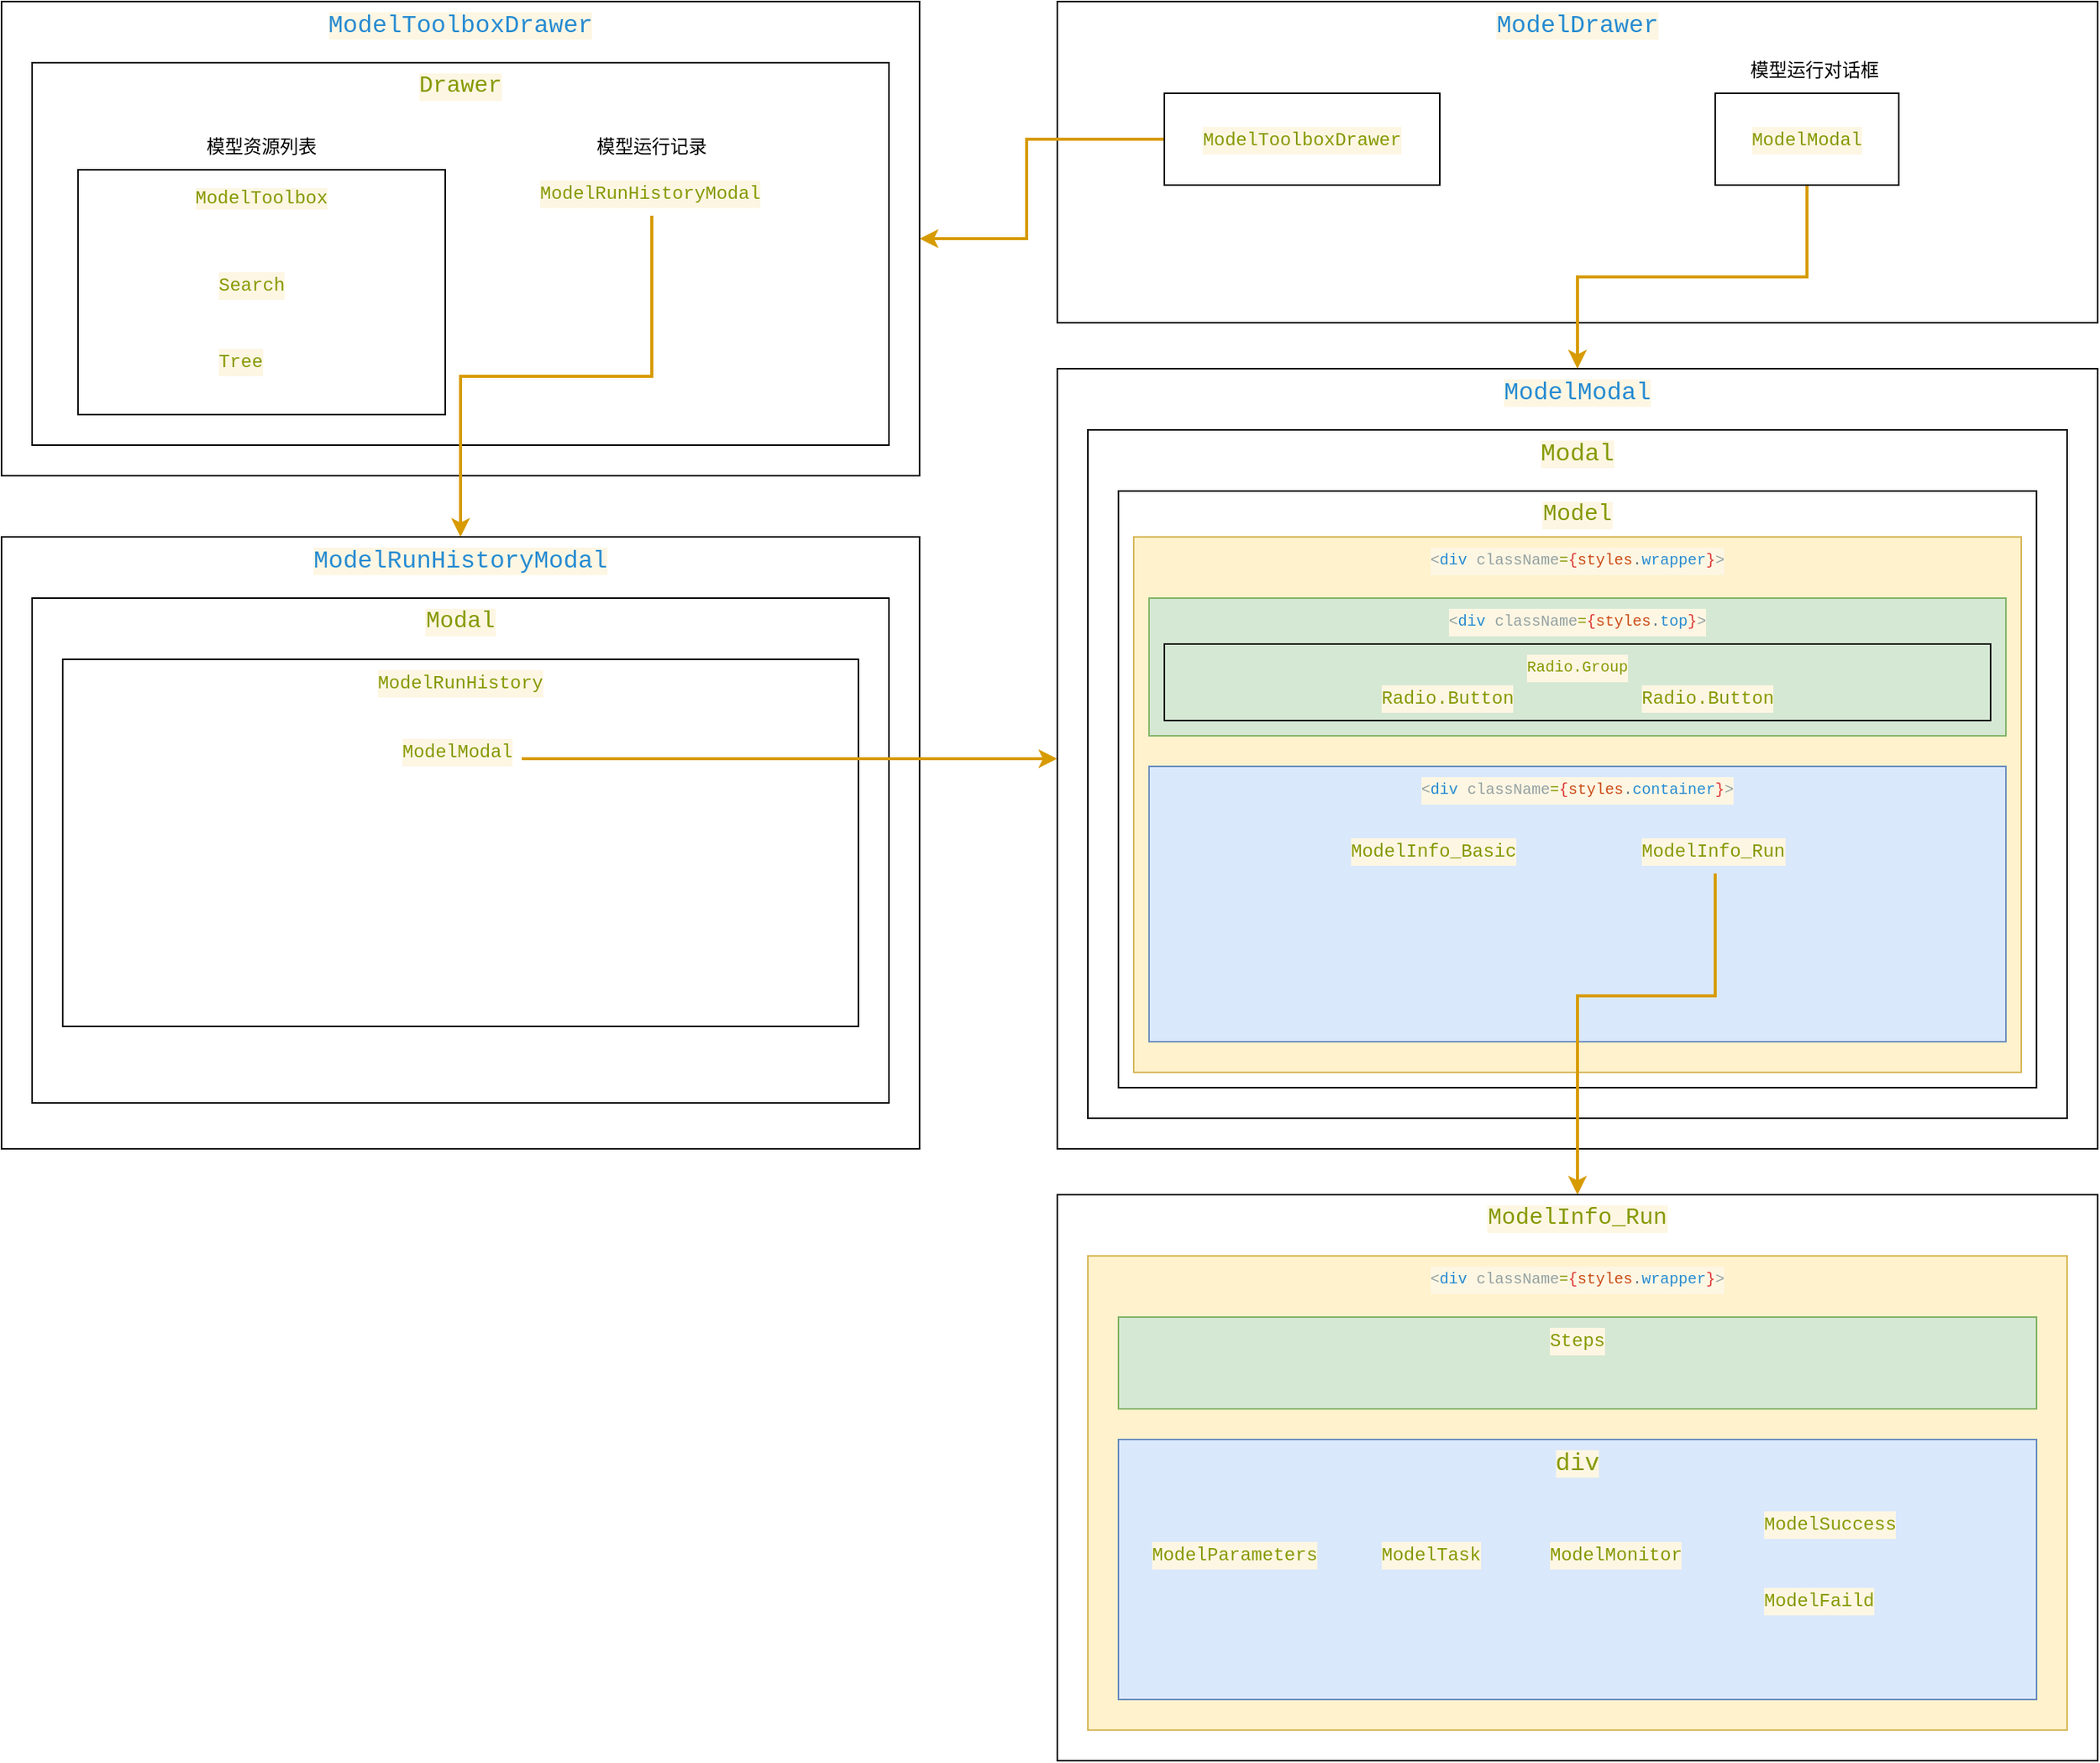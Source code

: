 <mxfile version="20.8.20" type="github">
  <diagram id="T4FZp3LpQJDMUk-Gc5tJ" name="第 1 页">
    <mxGraphModel dx="2295" dy="909" grid="1" gridSize="10" guides="1" tooltips="1" connect="1" arrows="1" fold="1" page="1" pageScale="1" pageWidth="827" pageHeight="1169" math="0" shadow="0">
      <root>
        <mxCell id="0" />
        <mxCell id="1" parent="0" />
        <mxCell id="LZYaPzqgYT7a62YiZSau-1" value="&lt;div style=&quot;color: rgb(101, 123, 131); background-color: rgb(253, 246, 227); font-family: Menlo, Monaco, &amp;quot;Courier New&amp;quot;, monospace; line-height: 18px; font-size: 16px;&quot;&gt;&lt;span style=&quot;color: rgb(38, 139, 210); font-size: 16px;&quot;&gt;ModelModal&lt;/span&gt;&lt;/div&gt;" style="rounded=0;whiteSpace=wrap;html=1;verticalAlign=top;fontSize=16;fillColor=none;" parent="1" vertex="1">
          <mxGeometry x="80" y="250" width="680" height="510" as="geometry" />
        </mxCell>
        <mxCell id="LZYaPzqgYT7a62YiZSau-3" value="&lt;meta charset=&quot;utf-8&quot; style=&quot;font-size: 16px;&quot;&gt;&lt;div style=&quot;color: rgb(101, 123, 131); background-color: rgb(253, 246, 227); font-family: Menlo, Monaco, &amp;quot;Courier New&amp;quot;, monospace; font-weight: normal; font-size: 16px; line-height: 18px;&quot;&gt;&lt;div style=&quot;font-size: 16px;&quot;&gt;&lt;span style=&quot;color: rgb(133, 153, 0); font-size: 16px;&quot;&gt;Modal&lt;/span&gt;&lt;/div&gt;&lt;/div&gt;" style="rounded=0;whiteSpace=wrap;html=1;fontSize=16;fillColor=none;verticalAlign=top;" parent="1" vertex="1">
          <mxGeometry x="100" y="290" width="640" height="450" as="geometry" />
        </mxCell>
        <mxCell id="LZYaPzqgYT7a62YiZSau-4" value="&lt;meta charset=&quot;utf-8&quot; style=&quot;font-size: 15px;&quot;&gt;&lt;div style=&quot;color: rgb(101, 123, 131); background-color: rgb(253, 246, 227); font-family: Menlo, Monaco, &amp;quot;Courier New&amp;quot;, monospace; font-weight: normal; font-size: 15px; line-height: 18px;&quot;&gt;&lt;div style=&quot;font-size: 15px;&quot;&gt;&lt;span style=&quot;color: rgb(133, 153, 0); font-size: 15px;&quot;&gt;Model&lt;/span&gt;&lt;/div&gt;&lt;/div&gt;" style="rounded=0;whiteSpace=wrap;html=1;fontSize=15;verticalAlign=top;" parent="1" vertex="1">
          <mxGeometry x="120" y="330" width="600" height="390" as="geometry" />
        </mxCell>
        <mxCell id="LZYaPzqgYT7a62YiZSau-5" value="&lt;meta charset=&quot;utf-8&quot; style=&quot;font-size: 10px;&quot;&gt;&lt;div style=&quot;color: rgb(101, 123, 131); background-color: rgb(253, 246, 227); font-family: Menlo, Monaco, &amp;quot;Courier New&amp;quot;, monospace; font-weight: normal; font-size: 10px; line-height: 18px;&quot;&gt;&lt;div style=&quot;font-size: 10px;&quot;&gt;&lt;span style=&quot;color: rgb(147, 161, 161); font-size: 10px;&quot;&gt;&amp;lt;&lt;/span&gt;&lt;span style=&quot;color: rgb(38, 139, 210); font-size: 10px;&quot;&gt;div&lt;/span&gt;&lt;span style=&quot;color: rgb(101, 123, 131); font-size: 10px;&quot;&gt; &lt;/span&gt;&lt;span style=&quot;color: rgb(147, 161, 161); font-size: 10px;&quot;&gt;className&lt;/span&gt;&lt;span style=&quot;color: rgb(133, 153, 0); font-size: 10px;&quot;&gt;=&lt;/span&gt;&lt;span style=&quot;color: rgb(220, 50, 47); font-size: 10px;&quot;&gt;{&lt;/span&gt;&lt;span style=&quot;color: rgb(203, 75, 22); font-size: 10px;&quot;&gt;styles&lt;/span&gt;&lt;span style=&quot;color: rgb(101, 123, 131); font-size: 10px;&quot;&gt;.&lt;/span&gt;&lt;span style=&quot;color: rgb(38, 139, 210); font-size: 10px;&quot;&gt;wrapper&lt;/span&gt;&lt;span style=&quot;color: rgb(220, 50, 47); font-size: 10px;&quot;&gt;}&lt;/span&gt;&lt;span style=&quot;color: rgb(147, 161, 161); font-size: 10px;&quot;&gt;&amp;gt;&lt;/span&gt;&lt;/div&gt;&lt;/div&gt;" style="rounded=0;whiteSpace=wrap;html=1;fontSize=10;fillColor=#fff2cc;verticalAlign=top;strokeColor=#d6b656;" parent="1" vertex="1">
          <mxGeometry x="130" y="360" width="580" height="350" as="geometry" />
        </mxCell>
        <mxCell id="LZYaPzqgYT7a62YiZSau-6" value="&lt;meta charset=&quot;utf-8&quot; style=&quot;font-size: 10px;&quot;&gt;&lt;div style=&quot;color: rgb(101, 123, 131); background-color: rgb(253, 246, 227); font-family: Menlo, Monaco, &amp;quot;Courier New&amp;quot;, monospace; font-weight: normal; font-size: 10px; line-height: 18px;&quot;&gt;&lt;div style=&quot;font-size: 10px;&quot;&gt;&lt;span style=&quot;color: rgb(147, 161, 161); font-size: 10px;&quot;&gt;&amp;lt;&lt;/span&gt;&lt;span style=&quot;color: rgb(38, 139, 210); font-size: 10px;&quot;&gt;div&lt;/span&gt;&lt;span style=&quot;color: rgb(101, 123, 131); font-size: 10px;&quot;&gt; &lt;/span&gt;&lt;span style=&quot;color: rgb(147, 161, 161); font-size: 10px;&quot;&gt;className&lt;/span&gt;&lt;span style=&quot;color: rgb(133, 153, 0); font-size: 10px;&quot;&gt;=&lt;/span&gt;&lt;span style=&quot;color: rgb(220, 50, 47); font-size: 10px;&quot;&gt;{&lt;/span&gt;&lt;span style=&quot;color: rgb(203, 75, 22); font-size: 10px;&quot;&gt;styles&lt;/span&gt;&lt;span style=&quot;color: rgb(101, 123, 131); font-size: 10px;&quot;&gt;.&lt;/span&gt;&lt;span style=&quot;color: rgb(38, 139, 210); font-size: 10px;&quot;&gt;top&lt;/span&gt;&lt;span style=&quot;color: rgb(220, 50, 47); font-size: 10px;&quot;&gt;}&lt;/span&gt;&lt;span style=&quot;color: rgb(147, 161, 161); font-size: 10px;&quot;&gt;&amp;gt;&lt;/span&gt;&lt;/div&gt;&lt;/div&gt;" style="rounded=0;whiteSpace=wrap;html=1;fontSize=10;fillColor=#d5e8d4;verticalAlign=top;strokeColor=#82b366;" parent="1" vertex="1">
          <mxGeometry x="140" y="400" width="560" height="90" as="geometry" />
        </mxCell>
        <mxCell id="LZYaPzqgYT7a62YiZSau-7" value="&lt;meta charset=&quot;utf-8&quot; style=&quot;font-size: 10px;&quot;&gt;&lt;div style=&quot;color: rgb(101, 123, 131); background-color: rgb(253, 246, 227); font-family: Menlo, Monaco, &amp;quot;Courier New&amp;quot;, monospace; font-weight: normal; font-size: 10px; line-height: 18px;&quot;&gt;&lt;div style=&quot;font-size: 10px;&quot;&gt;&lt;span style=&quot;color: rgb(133, 153, 0); font-size: 10px;&quot;&gt;Radio.Group&lt;/span&gt;&lt;/div&gt;&lt;/div&gt;" style="rounded=0;whiteSpace=wrap;html=1;fontSize=10;fillColor=none;verticalAlign=top;" parent="1" vertex="1">
          <mxGeometry x="150" y="430" width="540" height="50" as="geometry" />
        </mxCell>
        <mxCell id="LZYaPzqgYT7a62YiZSau-8" value="&lt;div style=&quot;color: rgb(101, 123, 131); background-color: rgb(253, 246, 227); font-family: Menlo, Monaco, &amp;quot;Courier New&amp;quot;, monospace; font-weight: normal; font-size: 12px; line-height: 18px;&quot;&gt;&lt;div&gt;&lt;span style=&quot;color: #859900;&quot;&gt;Radio.Button&lt;/span&gt;&lt;/div&gt;&lt;/div&gt;" style="text;whiteSpace=wrap;html=1;fontSize=10;" parent="1" vertex="1">
          <mxGeometry x="290" y="450" width="130" height="40" as="geometry" />
        </mxCell>
        <mxCell id="LZYaPzqgYT7a62YiZSau-9" value="&lt;div style=&quot;color: rgb(101, 123, 131); background-color: rgb(253, 246, 227); font-family: Menlo, Monaco, &amp;quot;Courier New&amp;quot;, monospace; font-weight: normal; font-size: 12px; line-height: 18px;&quot;&gt;&lt;div&gt;&lt;span style=&quot;color: #859900;&quot;&gt;Radio.Button&lt;/span&gt;&lt;/div&gt;&lt;/div&gt;" style="text;whiteSpace=wrap;html=1;fontSize=10;" parent="1" vertex="1">
          <mxGeometry x="460" y="450" width="130" height="40" as="geometry" />
        </mxCell>
        <mxCell id="LZYaPzqgYT7a62YiZSau-10" value="&lt;div style=&quot;background-color: rgb(253, 246, 227); font-family: Menlo, Monaco, &amp;quot;Courier New&amp;quot;, monospace; font-weight: normal; font-size: 10px; line-height: 18px;&quot;&gt;&lt;div style=&quot;font-size: 10px;&quot;&gt;&lt;span style=&quot;color: rgb(147, 161, 161); font-size: 10px;&quot;&gt;&amp;lt;&lt;/span&gt;&lt;span style=&quot;color: rgb(38, 139, 210); font-size: 10px;&quot;&gt;div&lt;/span&gt;&lt;span style=&quot;color: rgb(101, 123, 131); font-size: 10px;&quot;&gt; &lt;/span&gt;&lt;span style=&quot;color: rgb(147, 161, 161); font-size: 10px;&quot;&gt;className&lt;/span&gt;&lt;span style=&quot;color: rgb(133, 153, 0); font-size: 10px;&quot;&gt;=&lt;/span&gt;&lt;span style=&quot;color: rgb(220, 50, 47); font-size: 10px;&quot;&gt;{&lt;/span&gt;&lt;span style=&quot;color: rgb(203, 75, 22); font-size: 10px;&quot;&gt;styles&lt;/span&gt;&lt;span style=&quot;color: rgb(101, 123, 131); font-size: 10px;&quot;&gt;.&lt;/span&gt;&lt;span style=&quot;font-size: 10px;&quot;&gt;&lt;font color=&quot;#268bd2&quot;&gt;container&lt;/font&gt;&lt;/span&gt;&lt;span style=&quot;color: rgb(220, 50, 47); font-size: 10px;&quot;&gt;}&lt;/span&gt;&lt;span style=&quot;color: rgb(147, 161, 161); font-size: 10px;&quot;&gt;&amp;gt;&lt;/span&gt;&lt;/div&gt;&lt;/div&gt;" style="rounded=0;whiteSpace=wrap;html=1;fontSize=10;fillColor=#dae8fc;verticalAlign=top;strokeColor=#6c8ebf;" parent="1" vertex="1">
          <mxGeometry x="140" y="510" width="560" height="180" as="geometry" />
        </mxCell>
        <mxCell id="LZYaPzqgYT7a62YiZSau-11" value="&lt;meta charset=&quot;utf-8&quot;&gt;&lt;div style=&quot;color: rgb(101, 123, 131); background-color: rgb(253, 246, 227); font-family: Menlo, Monaco, &amp;quot;Courier New&amp;quot;, monospace; font-weight: normal; font-size: 12px; line-height: 18px;&quot;&gt;&lt;div&gt;&lt;span style=&quot;color: #859900;&quot;&gt;ModelInfo_Basic&lt;/span&gt;&lt;/div&gt;&lt;/div&gt;" style="text;whiteSpace=wrap;html=1;fontSize=10;" parent="1" vertex="1">
          <mxGeometry x="270" y="550" width="140" height="40" as="geometry" />
        </mxCell>
        <mxCell id="LZYaPzqgYT7a62YiZSau-22" style="edgeStyle=orthogonalEdgeStyle;rounded=0;orthogonalLoop=1;jettySize=auto;html=1;entryX=0.5;entryY=0;entryDx=0;entryDy=0;fontSize=11;strokeColor=#d79b00;fillColor=#ffe6cc;strokeWidth=2;" parent="1" source="LZYaPzqgYT7a62YiZSau-12" target="LZYaPzqgYT7a62YiZSau-13" edge="1">
          <mxGeometry relative="1" as="geometry">
            <Array as="points">
              <mxPoint x="510" y="660" />
              <mxPoint x="420" y="660" />
            </Array>
          </mxGeometry>
        </mxCell>
        <mxCell id="LZYaPzqgYT7a62YiZSau-12" value="&lt;meta charset=&quot;utf-8&quot;&gt;&lt;div style=&quot;color: rgb(101, 123, 131); background-color: rgb(253, 246, 227); font-family: Menlo, Monaco, &amp;quot;Courier New&amp;quot;, monospace; font-weight: normal; font-size: 12px; line-height: 18px;&quot;&gt;&lt;div&gt;&lt;span style=&quot;color: #859900;&quot;&gt;ModelInfo_Run&lt;/span&gt;&lt;/div&gt;&lt;/div&gt;" style="text;whiteSpace=wrap;html=1;fontSize=10;" parent="1" vertex="1">
          <mxGeometry x="460" y="550" width="100" height="30" as="geometry" />
        </mxCell>
        <mxCell id="LZYaPzqgYT7a62YiZSau-13" value="&lt;meta charset=&quot;utf-8&quot; style=&quot;font-size: 15px;&quot;&gt;&lt;div style=&quot;color: rgb(101, 123, 131); background-color: rgb(253, 246, 227); font-family: Menlo, Monaco, &amp;quot;Courier New&amp;quot;, monospace; font-weight: normal; font-size: 15px; line-height: 18px;&quot;&gt;&lt;div style=&quot;font-size: 15px;&quot;&gt;&lt;span style=&quot;color: rgb(133, 153, 0); font-size: 15px;&quot;&gt;ModelInfo_Run&lt;/span&gt;&lt;/div&gt;&lt;/div&gt;" style="rounded=0;whiteSpace=wrap;html=1;fontSize=15;fillColor=none;verticalAlign=top;" parent="1" vertex="1">
          <mxGeometry x="80" y="790" width="680" height="370" as="geometry" />
        </mxCell>
        <mxCell id="LZYaPzqgYT7a62YiZSau-14" value="&lt;meta charset=&quot;utf-8&quot; style=&quot;font-size: 10px;&quot;&gt;&lt;div style=&quot;color: rgb(101, 123, 131); background-color: rgb(253, 246, 227); font-family: Menlo, Monaco, &amp;quot;Courier New&amp;quot;, monospace; font-weight: normal; font-size: 10px; line-height: 18px;&quot;&gt;&lt;div style=&quot;font-size: 10px;&quot;&gt;&lt;span style=&quot;color: rgb(147, 161, 161); font-size: 10px;&quot;&gt;&amp;lt;&lt;/span&gt;&lt;span style=&quot;color: rgb(38, 139, 210); font-size: 10px;&quot;&gt;div&lt;/span&gt;&lt;span style=&quot;color: rgb(101, 123, 131); font-size: 10px;&quot;&gt; &lt;/span&gt;&lt;span style=&quot;color: rgb(147, 161, 161); font-size: 10px;&quot;&gt;className&lt;/span&gt;&lt;span style=&quot;color: rgb(133, 153, 0); font-size: 10px;&quot;&gt;=&lt;/span&gt;&lt;span style=&quot;color: rgb(220, 50, 47); font-size: 10px;&quot;&gt;{&lt;/span&gt;&lt;span style=&quot;color: rgb(203, 75, 22); font-size: 10px;&quot;&gt;styles&lt;/span&gt;&lt;span style=&quot;color: rgb(101, 123, 131); font-size: 10px;&quot;&gt;.&lt;/span&gt;&lt;span style=&quot;color: rgb(38, 139, 210); font-size: 10px;&quot;&gt;wrapper&lt;/span&gt;&lt;span style=&quot;color: rgb(220, 50, 47); font-size: 10px;&quot;&gt;}&lt;/span&gt;&lt;span style=&quot;color: rgb(147, 161, 161); font-size: 10px;&quot;&gt;&amp;gt;&lt;/span&gt;&lt;/div&gt;&lt;/div&gt;" style="rounded=0;whiteSpace=wrap;html=1;fontSize=10;fillColor=#fff2cc;verticalAlign=top;strokeColor=#d6b656;" parent="1" vertex="1">
          <mxGeometry x="100" y="830" width="640" height="310" as="geometry" />
        </mxCell>
        <mxCell id="LZYaPzqgYT7a62YiZSau-15" value="&lt;div style=&quot;color: rgb(101, 123, 131); background-color: rgb(253, 246, 227); font-family: Menlo, Monaco, &amp;quot;Courier New&amp;quot;, monospace; font-weight: normal; font-size: 12px; line-height: 18px;&quot;&gt;&lt;div&gt;&lt;span style=&quot;color: #859900;&quot;&gt;Steps&lt;/span&gt;&lt;/div&gt;&lt;/div&gt;" style="rounded=0;whiteSpace=wrap;html=1;fontSize=16;fillColor=#d5e8d4;verticalAlign=top;strokeColor=#82b366;" parent="1" vertex="1">
          <mxGeometry x="120" y="870" width="600" height="60" as="geometry" />
        </mxCell>
        <mxCell id="LZYaPzqgYT7a62YiZSau-21" value="&lt;div style=&quot;color: rgb(101, 123, 131); background-color: rgb(253, 246, 227); font-family: Menlo, Monaco, &amp;quot;Courier New&amp;quot;, monospace; font-weight: normal; font-size: 16px; line-height: 18px;&quot;&gt;&lt;div style=&quot;font-size: 16px;&quot;&gt;&lt;span style=&quot;color: rgb(133, 153, 0); font-size: 16px;&quot;&gt;div&lt;/span&gt;&lt;/div&gt;&lt;/div&gt;" style="rounded=0;whiteSpace=wrap;html=1;fontSize=16;fillColor=#dae8fc;verticalAlign=top;strokeColor=#6c8ebf;" parent="1" vertex="1">
          <mxGeometry x="120" y="950" width="600" height="170" as="geometry" />
        </mxCell>
        <mxCell id="LZYaPzqgYT7a62YiZSau-16" value="&lt;meta charset=&quot;utf-8&quot;&gt;&lt;div style=&quot;color: rgb(101, 123, 131); background-color: rgb(253, 246, 227); font-family: Menlo, Monaco, &amp;quot;Courier New&amp;quot;, monospace; font-weight: normal; font-size: 12px; line-height: 18px;&quot;&gt;&lt;div&gt;&lt;span style=&quot;color: #859900;&quot;&gt;ModelParameters&lt;/span&gt;&lt;/div&gt;&lt;/div&gt;" style="text;whiteSpace=wrap;html=1;fontSize=15;" parent="1" vertex="1">
          <mxGeometry x="140" y="1010" width="140" height="40" as="geometry" />
        </mxCell>
        <mxCell id="LZYaPzqgYT7a62YiZSau-17" value="&lt;meta charset=&quot;utf-8&quot;&gt;&lt;div style=&quot;color: rgb(101, 123, 131); background-color: rgb(253, 246, 227); font-family: Menlo, Monaco, &amp;quot;Courier New&amp;quot;, monospace; font-weight: normal; font-size: 12px; line-height: 18px;&quot;&gt;&lt;div&gt;&lt;span style=&quot;color: #859900;&quot;&gt;ModelTask&lt;/span&gt;&lt;/div&gt;&lt;/div&gt;" style="text;whiteSpace=wrap;html=1;fontSize=15;" parent="1" vertex="1">
          <mxGeometry x="290" y="1010" width="100" height="40" as="geometry" />
        </mxCell>
        <mxCell id="LZYaPzqgYT7a62YiZSau-18" value="&lt;meta charset=&quot;utf-8&quot;&gt;&lt;div style=&quot;color: rgb(101, 123, 131); background-color: rgb(253, 246, 227); font-family: Menlo, Monaco, &amp;quot;Courier New&amp;quot;, monospace; font-weight: normal; font-size: 12px; line-height: 18px;&quot;&gt;&lt;div&gt;&lt;span style=&quot;color: #859900;&quot;&gt;ModelMonitor&lt;/span&gt;&lt;/div&gt;&lt;/div&gt;" style="text;whiteSpace=wrap;html=1;fontSize=15;" parent="1" vertex="1">
          <mxGeometry x="400" y="1010" width="120" height="40" as="geometry" />
        </mxCell>
        <mxCell id="LZYaPzqgYT7a62YiZSau-19" value="&lt;meta charset=&quot;utf-8&quot;&gt;&lt;div style=&quot;color: rgb(101, 123, 131); background-color: rgb(253, 246, 227); font-family: Menlo, Monaco, &amp;quot;Courier New&amp;quot;, monospace; font-weight: normal; font-size: 12px; line-height: 18px;&quot;&gt;&lt;div&gt;&lt;span style=&quot;color: #859900;&quot;&gt;ModelSuccess&lt;/span&gt;&lt;/div&gt;&lt;/div&gt;" style="text;whiteSpace=wrap;html=1;fontSize=15;" parent="1" vertex="1">
          <mxGeometry x="540" y="990" width="120" height="40" as="geometry" />
        </mxCell>
        <mxCell id="LZYaPzqgYT7a62YiZSau-20" value="&lt;meta charset=&quot;utf-8&quot;&gt;&lt;div style=&quot;color: rgb(101, 123, 131); background-color: rgb(253, 246, 227); font-family: Menlo, Monaco, &amp;quot;Courier New&amp;quot;, monospace; font-weight: normal; font-size: 12px; line-height: 18px;&quot;&gt;&lt;div&gt;&lt;span style=&quot;color: #859900;&quot;&gt;ModelFaild&lt;/span&gt;&lt;/div&gt;&lt;/div&gt;" style="text;whiteSpace=wrap;html=1;fontSize=15;" parent="1" vertex="1">
          <mxGeometry x="540" y="1040" width="110" height="40" as="geometry" />
        </mxCell>
        <mxCell id="nlev7-8-w-J0k4HLFC_z-1" value="&lt;meta charset=&quot;utf-8&quot; style=&quot;font-size: 16px;&quot;&gt;&lt;div style=&quot;color: rgb(101, 123, 131); background-color: rgb(253, 246, 227); font-family: Menlo, Monaco, &amp;quot;Courier New&amp;quot;, monospace; font-weight: normal; font-size: 16px; line-height: 18px;&quot;&gt;&lt;div style=&quot;font-size: 16px;&quot;&gt;&lt;span style=&quot;color: rgb(38, 139, 210); font-size: 16px;&quot;&gt;ModelDrawer&lt;/span&gt;&lt;/div&gt;&lt;/div&gt;" style="rounded=0;whiteSpace=wrap;html=1;fontSize=16;fillColor=none;verticalAlign=top;" vertex="1" parent="1">
          <mxGeometry x="80" y="10" width="680" height="210" as="geometry" />
        </mxCell>
        <mxCell id="nlev7-8-w-J0k4HLFC_z-22" style="edgeStyle=orthogonalEdgeStyle;rounded=0;orthogonalLoop=1;jettySize=auto;html=1;entryX=1;entryY=0.5;entryDx=0;entryDy=0;strokeColor=#d79b00;fillColor=#ffe6cc;strokeWidth=2;" edge="1" parent="1" source="nlev7-8-w-J0k4HLFC_z-3" target="nlev7-8-w-J0k4HLFC_z-7">
          <mxGeometry relative="1" as="geometry">
            <Array as="points">
              <mxPoint x="60" y="100" />
              <mxPoint x="60" y="165" />
            </Array>
          </mxGeometry>
        </mxCell>
        <mxCell id="nlev7-8-w-J0k4HLFC_z-3" value="&lt;meta charset=&quot;utf-8&quot;&gt;&lt;div style=&quot;color: rgb(101, 123, 131); background-color: rgb(253, 246, 227); font-family: Menlo, Monaco, &amp;quot;Courier New&amp;quot;, monospace; font-weight: normal; font-size: 12px; line-height: 18px;&quot;&gt;&lt;div&gt;&lt;span style=&quot;color: #859900;&quot;&gt;ModelToolboxDrawer&lt;/span&gt;&lt;/div&gt;&lt;/div&gt;" style="rounded=0;whiteSpace=wrap;html=1;" vertex="1" parent="1">
          <mxGeometry x="150" y="70" width="180" height="60" as="geometry" />
        </mxCell>
        <mxCell id="nlev7-8-w-J0k4HLFC_z-5" style="edgeStyle=orthogonalEdgeStyle;rounded=0;orthogonalLoop=1;jettySize=auto;html=1;entryX=0.5;entryY=0;entryDx=0;entryDy=0;strokeColor=#d79b00;fillColor=#ffe6cc;strokeWidth=2;" edge="1" parent="1" source="nlev7-8-w-J0k4HLFC_z-4" target="LZYaPzqgYT7a62YiZSau-1">
          <mxGeometry relative="1" as="geometry" />
        </mxCell>
        <mxCell id="nlev7-8-w-J0k4HLFC_z-4" value="&lt;meta charset=&quot;utf-8&quot;&gt;&lt;div style=&quot;color: rgb(101, 123, 131); background-color: rgb(253, 246, 227); font-family: Menlo, Monaco, &amp;quot;Courier New&amp;quot;, monospace; font-weight: normal; font-size: 12px; line-height: 18px;&quot;&gt;&lt;div&gt;&lt;span style=&quot;color: #859900;&quot;&gt;ModelModal&lt;/span&gt;&lt;/div&gt;&lt;/div&gt;" style="rounded=0;whiteSpace=wrap;html=1;" vertex="1" parent="1">
          <mxGeometry x="510" y="70" width="120" height="60" as="geometry" />
        </mxCell>
        <mxCell id="nlev7-8-w-J0k4HLFC_z-6" value="模型运行对话框" style="text;html=1;strokeColor=none;fillColor=none;align=center;verticalAlign=middle;whiteSpace=wrap;rounded=0;" vertex="1" parent="1">
          <mxGeometry x="530" y="40" width="90" height="30" as="geometry" />
        </mxCell>
        <mxCell id="nlev7-8-w-J0k4HLFC_z-7" value="&lt;meta charset=&quot;utf-8&quot; style=&quot;font-size: 16px;&quot;&gt;&lt;div style=&quot;color: rgb(101, 123, 131); background-color: rgb(253, 246, 227); font-family: Menlo, Monaco, &amp;quot;Courier New&amp;quot;, monospace; font-weight: normal; font-size: 16px; line-height: 18px;&quot;&gt;&lt;div style=&quot;font-size: 16px;&quot;&gt;&lt;span style=&quot;color: rgb(38, 139, 210); font-size: 16px;&quot;&gt;ModelToolboxDrawer&lt;/span&gt;&lt;/div&gt;&lt;/div&gt;" style="rounded=0;whiteSpace=wrap;html=1;fontSize=16;fillColor=none;verticalAlign=top;" vertex="1" parent="1">
          <mxGeometry x="-610" y="10" width="600" height="310" as="geometry" />
        </mxCell>
        <mxCell id="nlev7-8-w-J0k4HLFC_z-8" value="&lt;meta charset=&quot;utf-8&quot; style=&quot;font-size: 15px;&quot;&gt;&lt;div style=&quot;color: rgb(101, 123, 131); background-color: rgb(253, 246, 227); font-family: Menlo, Monaco, &amp;quot;Courier New&amp;quot;, monospace; font-weight: normal; font-size: 15px; line-height: 18px;&quot;&gt;&lt;div style=&quot;font-size: 15px;&quot;&gt;&lt;span style=&quot;color: rgb(133, 153, 0); font-size: 15px;&quot;&gt;Drawer&lt;/span&gt;&lt;/div&gt;&lt;/div&gt;" style="rounded=0;whiteSpace=wrap;html=1;fontSize=15;fillColor=none;verticalAlign=top;" vertex="1" parent="1">
          <mxGeometry x="-590" y="50" width="560" height="250" as="geometry" />
        </mxCell>
        <mxCell id="nlev7-8-w-J0k4HLFC_z-19" style="edgeStyle=orthogonalEdgeStyle;rounded=0;orthogonalLoop=1;jettySize=auto;html=1;entryX=0.5;entryY=0;entryDx=0;entryDy=0;strokeColor=#d79b00;fillColor=#ffe6cc;strokeWidth=2;" edge="1" parent="1" source="nlev7-8-w-J0k4HLFC_z-10" target="nlev7-8-w-J0k4HLFC_z-18">
          <mxGeometry relative="1" as="geometry" />
        </mxCell>
        <mxCell id="nlev7-8-w-J0k4HLFC_z-10" value="&lt;meta charset=&quot;utf-8&quot;&gt;&lt;div style=&quot;color: rgb(101, 123, 131); background-color: rgb(253, 246, 227); font-family: Menlo, Monaco, &amp;quot;Courier New&amp;quot;, monospace; font-weight: normal; font-size: 12px; line-height: 18px;&quot;&gt;&lt;div&gt;&lt;span style=&quot;color: #859900;&quot;&gt;ModelRunHistoryModal&lt;/span&gt;&lt;/div&gt;&lt;/div&gt;" style="text;whiteSpace=wrap;html=1;" vertex="1" parent="1">
          <mxGeometry x="-260" y="120" width="150" height="30" as="geometry" />
        </mxCell>
        <mxCell id="nlev7-8-w-J0k4HLFC_z-14" value="&lt;meta charset=&quot;utf-8&quot;&gt;&lt;span style=&quot;color: rgb(133, 153, 0); font-family: Menlo, Monaco, &amp;quot;Courier New&amp;quot;, monospace; font-size: 12px; font-style: normal; font-variant-ligatures: normal; font-variant-caps: normal; font-weight: 400; letter-spacing: normal; orphans: 2; text-align: left; text-indent: 0px; text-transform: none; widows: 2; word-spacing: 0px; -webkit-text-stroke-width: 0px; background-color: rgb(253, 246, 227); text-decoration-thickness: initial; text-decoration-style: initial; text-decoration-color: initial; float: none; display: inline !important;&quot;&gt;ModelToolbox&lt;/span&gt;" style="rounded=0;whiteSpace=wrap;html=1;fontSize=16;fillColor=none;verticalAlign=top;" vertex="1" parent="1">
          <mxGeometry x="-560" y="120" width="240" height="160" as="geometry" />
        </mxCell>
        <mxCell id="nlev7-8-w-J0k4HLFC_z-11" value="&lt;meta charset=&quot;utf-8&quot;&gt;&lt;div style=&quot;color: rgb(101, 123, 131); background-color: rgb(253, 246, 227); font-family: Menlo, Monaco, &amp;quot;Courier New&amp;quot;, monospace; font-weight: normal; font-size: 12px; line-height: 18px;&quot;&gt;&lt;div&gt;&lt;span style=&quot;color: #859900;&quot;&gt;Search&lt;/span&gt;&lt;/div&gt;&lt;/div&gt;" style="text;whiteSpace=wrap;html=1;" vertex="1" parent="1">
          <mxGeometry x="-470" y="180" width="80" height="40" as="geometry" />
        </mxCell>
        <mxCell id="nlev7-8-w-J0k4HLFC_z-15" value="&lt;meta charset=&quot;utf-8&quot;&gt;&lt;div style=&quot;color: rgb(101, 123, 131); background-color: rgb(253, 246, 227); font-family: Menlo, Monaco, &amp;quot;Courier New&amp;quot;, monospace; font-weight: normal; font-size: 12px; line-height: 18px;&quot;&gt;&lt;div&gt;&lt;span style=&quot;color: #859900;&quot;&gt;Tree&lt;/span&gt;&lt;/div&gt;&lt;/div&gt;" style="text;whiteSpace=wrap;html=1;" vertex="1" parent="1">
          <mxGeometry x="-470" y="230" width="60" height="40" as="geometry" />
        </mxCell>
        <mxCell id="nlev7-8-w-J0k4HLFC_z-16" value="模型资源列表" style="text;html=1;strokeColor=none;fillColor=none;align=center;verticalAlign=middle;whiteSpace=wrap;rounded=0;" vertex="1" parent="1">
          <mxGeometry x="-485" y="90" width="90" height="30" as="geometry" />
        </mxCell>
        <mxCell id="nlev7-8-w-J0k4HLFC_z-17" value="模型运行记录" style="text;html=1;strokeColor=none;fillColor=none;align=center;verticalAlign=middle;whiteSpace=wrap;rounded=0;" vertex="1" parent="1">
          <mxGeometry x="-230" y="90" width="90" height="30" as="geometry" />
        </mxCell>
        <mxCell id="nlev7-8-w-J0k4HLFC_z-18" value="&lt;meta charset=&quot;utf-8&quot; style=&quot;font-size: 16px;&quot;&gt;&lt;div style=&quot;color: rgb(101, 123, 131); background-color: rgb(253, 246, 227); font-family: Menlo, Monaco, &amp;quot;Courier New&amp;quot;, monospace; font-weight: normal; font-size: 16px; line-height: 18px;&quot;&gt;&lt;div style=&quot;font-size: 16px;&quot;&gt;&lt;span style=&quot;color: rgb(38, 139, 210); font-size: 16px;&quot;&gt;ModelRunHistoryModal&lt;/span&gt;&lt;/div&gt;&lt;/div&gt;" style="rounded=0;whiteSpace=wrap;html=1;fontSize=16;fillColor=none;verticalAlign=top;" vertex="1" parent="1">
          <mxGeometry x="-610" y="360" width="600" height="400" as="geometry" />
        </mxCell>
        <mxCell id="nlev7-8-w-J0k4HLFC_z-20" value="&lt;meta charset=&quot;utf-8&quot; style=&quot;font-size: 15px;&quot;&gt;&lt;div style=&quot;color: rgb(101, 123, 131); background-color: rgb(253, 246, 227); font-family: Menlo, Monaco, &amp;quot;Courier New&amp;quot;, monospace; font-weight: normal; font-size: 15px; line-height: 18px;&quot;&gt;&lt;div style=&quot;font-size: 15px;&quot;&gt;&lt;span style=&quot;color: rgb(133, 153, 0); font-size: 15px;&quot;&gt;Modal&lt;/span&gt;&lt;/div&gt;&lt;/div&gt;" style="rounded=0;whiteSpace=wrap;html=1;fontSize=15;fillColor=none;verticalAlign=top;" vertex="1" parent="1">
          <mxGeometry x="-590" y="400" width="560" height="330" as="geometry" />
        </mxCell>
        <mxCell id="nlev7-8-w-J0k4HLFC_z-23" value="&lt;meta charset=&quot;utf-8&quot;&gt;&lt;div style=&quot;color: rgb(101, 123, 131); background-color: rgb(253, 246, 227); font-family: Menlo, Monaco, &amp;quot;Courier New&amp;quot;, monospace; font-weight: normal; font-size: 12px; line-height: 18px;&quot;&gt;&lt;div&gt;&lt;span style=&quot;color: #859900;&quot;&gt;ModelRunHistory&lt;/span&gt;&lt;/div&gt;&lt;/div&gt;" style="rounded=0;whiteSpace=wrap;html=1;fontSize=16;fillColor=none;verticalAlign=top;" vertex="1" parent="1">
          <mxGeometry x="-570" y="440" width="520" height="240" as="geometry" />
        </mxCell>
        <mxCell id="nlev7-8-w-J0k4HLFC_z-25" style="edgeStyle=orthogonalEdgeStyle;rounded=0;orthogonalLoop=1;jettySize=auto;html=1;entryX=0;entryY=0.5;entryDx=0;entryDy=0;fillColor=#ffe6cc;strokeColor=#d79b00;strokeWidth=2;" edge="1" parent="1" source="nlev7-8-w-J0k4HLFC_z-24" target="LZYaPzqgYT7a62YiZSau-1">
          <mxGeometry relative="1" as="geometry" />
        </mxCell>
        <mxCell id="nlev7-8-w-J0k4HLFC_z-24" value="&lt;meta charset=&quot;utf-8&quot;&gt;&lt;div style=&quot;color: rgb(101, 123, 131); background-color: rgb(253, 246, 227); font-family: Menlo, Monaco, &amp;quot;Courier New&amp;quot;, monospace; font-weight: normal; font-size: 12px; line-height: 18px;&quot;&gt;&lt;div&gt;&lt;span style=&quot;color: #859900;&quot;&gt;ModelModal&lt;/span&gt;&lt;/div&gt;&lt;/div&gt;" style="text;whiteSpace=wrap;html=1;" vertex="1" parent="1">
          <mxGeometry x="-350" y="485" width="80" height="40" as="geometry" />
        </mxCell>
      </root>
    </mxGraphModel>
  </diagram>
</mxfile>
